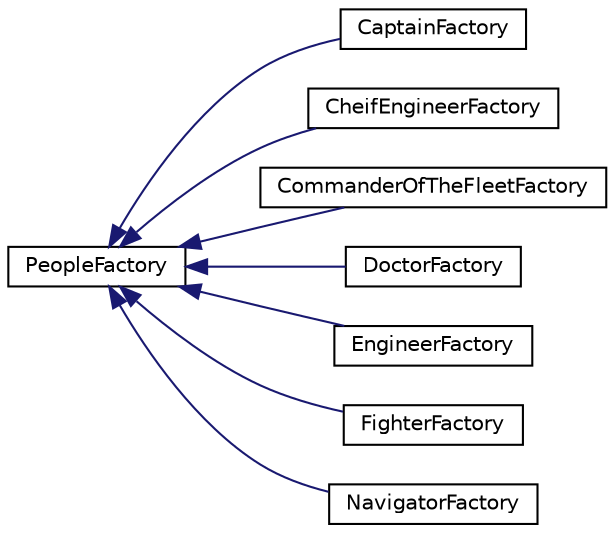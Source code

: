 digraph "Graphical Class Hierarchy"
{
  edge [fontname="Helvetica",fontsize="10",labelfontname="Helvetica",labelfontsize="10"];
  node [fontname="Helvetica",fontsize="10",shape=record];
  rankdir="LR";
  Node0 [label="PeopleFactory",height=0.2,width=0.4,color="black", fillcolor="white", style="filled",URL="$classPeopleFactory.html",tooltip="People Factory class. "];
  Node0 -> Node1 [dir="back",color="midnightblue",fontsize="10",style="solid",fontname="Helvetica"];
  Node1 [label="CaptainFactory",height=0.2,width=0.4,color="black", fillcolor="white", style="filled",URL="$classCaptainFactory.html",tooltip="Captain Factory class. "];
  Node0 -> Node2 [dir="back",color="midnightblue",fontsize="10",style="solid",fontname="Helvetica"];
  Node2 [label="CheifEngineerFactory",height=0.2,width=0.4,color="black", fillcolor="white", style="filled",URL="$classCheifEngineerFactory.html",tooltip="Chief Engineer Factory. "];
  Node0 -> Node3 [dir="back",color="midnightblue",fontsize="10",style="solid",fontname="Helvetica"];
  Node3 [label="CommanderOfTheFleetFactory",height=0.2,width=0.4,color="black", fillcolor="white", style="filled",URL="$classCommanderOfTheFleetFactory.html",tooltip="Commander of the fleet factory class. "];
  Node0 -> Node4 [dir="back",color="midnightblue",fontsize="10",style="solid",fontname="Helvetica"];
  Node4 [label="DoctorFactory",height=0.2,width=0.4,color="black", fillcolor="white", style="filled",URL="$classDoctorFactory.html",tooltip="Doctor Factory class. "];
  Node0 -> Node5 [dir="back",color="midnightblue",fontsize="10",style="solid",fontname="Helvetica"];
  Node5 [label="EngineerFactory",height=0.2,width=0.4,color="black", fillcolor="white", style="filled",URL="$classEngineerFactory.html",tooltip="Engineer Factory class. "];
  Node0 -> Node6 [dir="back",color="midnightblue",fontsize="10",style="solid",fontname="Helvetica"];
  Node6 [label="FighterFactory",height=0.2,width=0.4,color="black", fillcolor="white", style="filled",URL="$classFighterFactory.html",tooltip="Fighter Factory class. "];
  Node0 -> Node7 [dir="back",color="midnightblue",fontsize="10",style="solid",fontname="Helvetica"];
  Node7 [label="NavigatorFactory",height=0.2,width=0.4,color="black", fillcolor="white", style="filled",URL="$classNavigatorFactory.html",tooltip="Navigator factory class. "];
}
